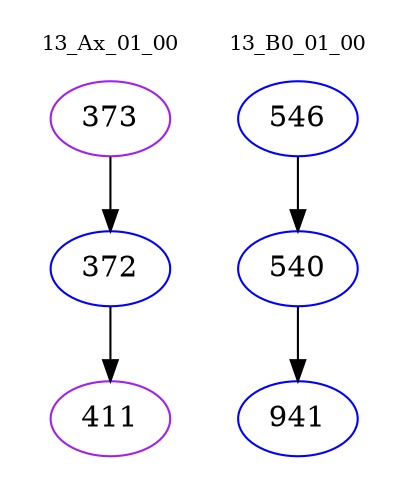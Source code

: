 digraph{
subgraph cluster_0 {
color = white
label = "13_Ax_01_00";
fontsize=10;
T0_373 [label="373", color="purple"]
T0_373 -> T0_372 [color="black"]
T0_372 [label="372", color="blue"]
T0_372 -> T0_411 [color="black"]
T0_411 [label="411", color="purple"]
}
subgraph cluster_1 {
color = white
label = "13_B0_01_00";
fontsize=10;
T1_546 [label="546", color="blue"]
T1_546 -> T1_540 [color="black"]
T1_540 [label="540", color="blue"]
T1_540 -> T1_941 [color="black"]
T1_941 [label="941", color="blue"]
}
}
